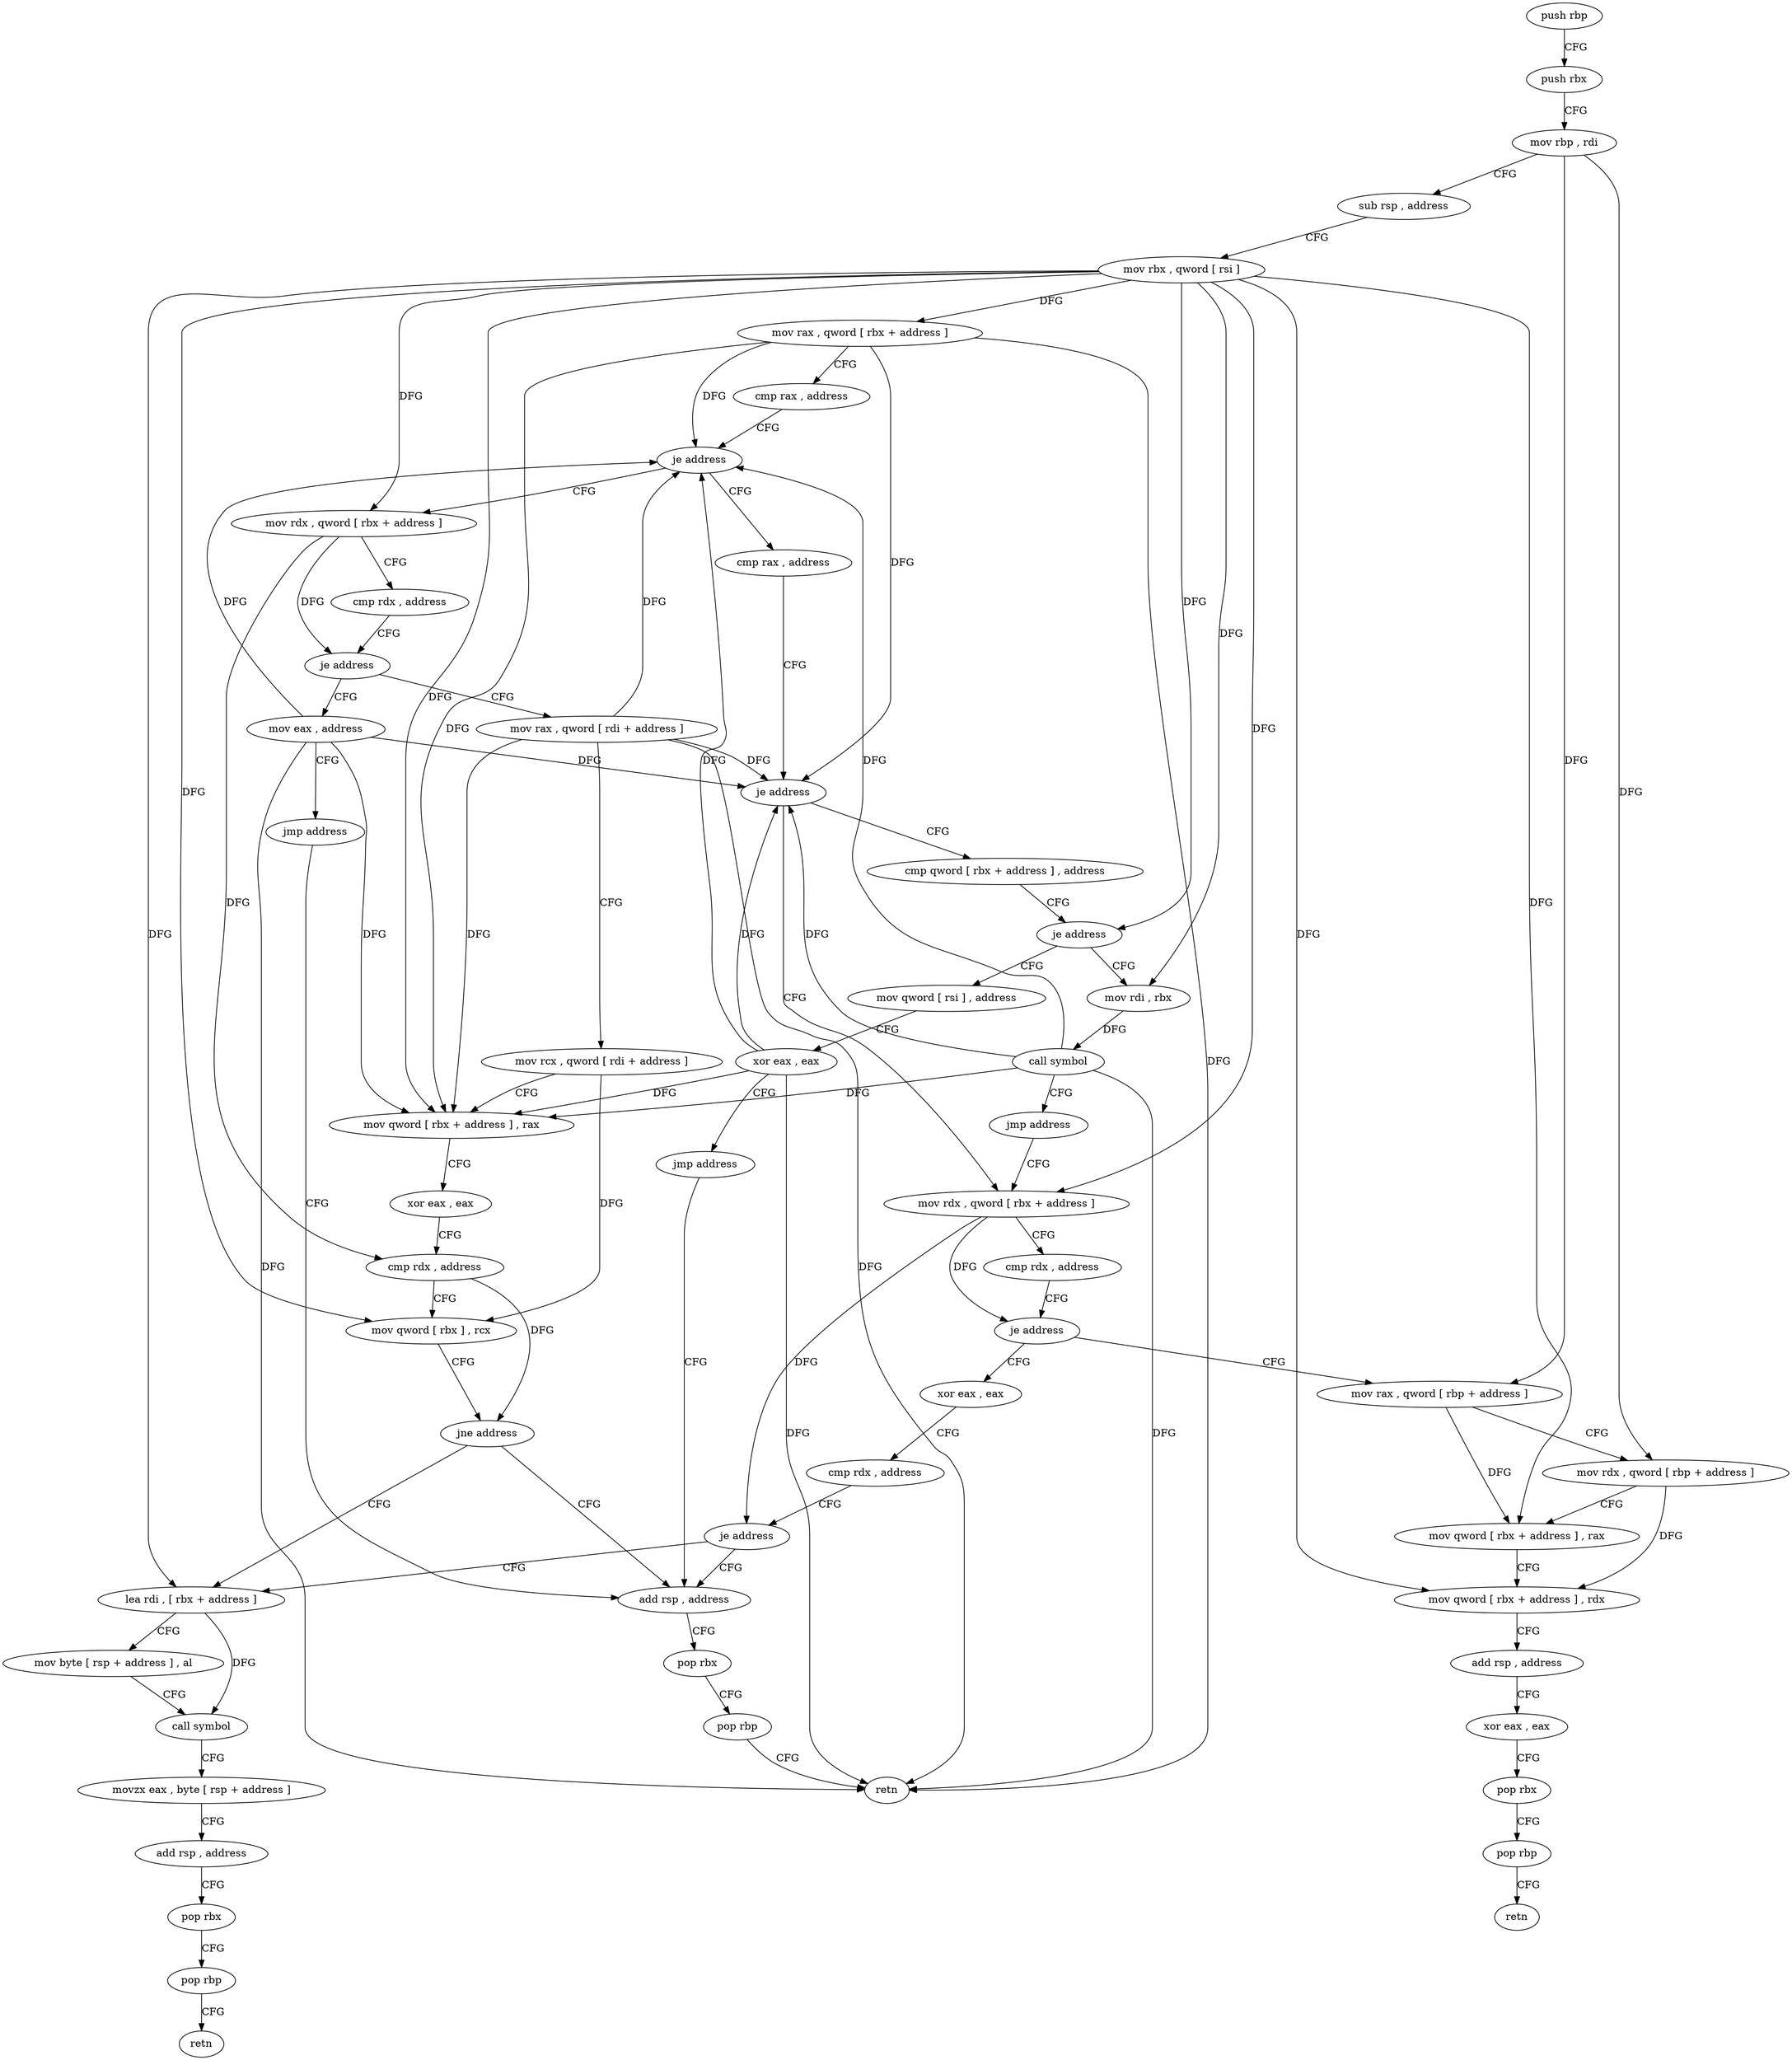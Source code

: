 digraph "func" {
"4290144" [label = "push rbp" ]
"4290145" [label = "push rbx" ]
"4290146" [label = "mov rbp , rdi" ]
"4290149" [label = "sub rsp , address" ]
"4290153" [label = "mov rbx , qword [ rsi ]" ]
"4290156" [label = "mov rax , qword [ rbx + address ]" ]
"4290160" [label = "cmp rax , address" ]
"4290166" [label = "je address" ]
"4290240" [label = "mov rdx , qword [ rbx + address ]" ]
"4290168" [label = "cmp rax , address" ]
"4290244" [label = "cmp rdx , address" ]
"4290251" [label = "je address" ]
"4290336" [label = "mov eax , address" ]
"4290253" [label = "mov rax , qword [ rdi + address ]" ]
"4290174" [label = "je address" ]
"4290208" [label = "cmp qword [ rbx + address ] , address" ]
"4290176" [label = "mov rdx , qword [ rbx + address ]" ]
"4290341" [label = "jmp address" ]
"4290200" [label = "add rsp , address" ]
"4290257" [label = "mov rcx , qword [ rdi + address ]" ]
"4290261" [label = "mov qword [ rbx + address ] , rax" ]
"4290265" [label = "xor eax , eax" ]
"4290267" [label = "cmp rdx , address" ]
"4290274" [label = "mov qword [ rbx ] , rcx" ]
"4290277" [label = "jne address" ]
"4290279" [label = "lea rdi , [ rbx + address ]" ]
"4290216" [label = "je address" ]
"4290352" [label = "mov qword [ rsi ] , address" ]
"4290222" [label = "mov rdi , rbx" ]
"4290180" [label = "cmp rdx , address" ]
"4290187" [label = "je address" ]
"4290304" [label = "mov rax , qword [ rbp + address ]" ]
"4290189" [label = "xor eax , eax" ]
"4290204" [label = "pop rbx" ]
"4290205" [label = "pop rbp" ]
"4290206" [label = "retn" ]
"4290283" [label = "mov byte [ rsp + address ] , al" ]
"4290287" [label = "call symbol" ]
"4290292" [label = "movzx eax , byte [ rsp + address ]" ]
"4290297" [label = "add rsp , address" ]
"4290301" [label = "pop rbx" ]
"4290302" [label = "pop rbp" ]
"4290303" [label = "retn" ]
"4290359" [label = "xor eax , eax" ]
"4290361" [label = "jmp address" ]
"4290225" [label = "call symbol" ]
"4290230" [label = "jmp address" ]
"4290308" [label = "mov rdx , qword [ rbp + address ]" ]
"4290312" [label = "mov qword [ rbx + address ] , rax" ]
"4290316" [label = "mov qword [ rbx + address ] , rdx" ]
"4290320" [label = "add rsp , address" ]
"4290324" [label = "xor eax , eax" ]
"4290326" [label = "pop rbx" ]
"4290327" [label = "pop rbp" ]
"4290328" [label = "retn" ]
"4290191" [label = "cmp rdx , address" ]
"4290198" [label = "je address" ]
"4290144" -> "4290145" [ label = "CFG" ]
"4290145" -> "4290146" [ label = "CFG" ]
"4290146" -> "4290149" [ label = "CFG" ]
"4290146" -> "4290304" [ label = "DFG" ]
"4290146" -> "4290308" [ label = "DFG" ]
"4290149" -> "4290153" [ label = "CFG" ]
"4290153" -> "4290156" [ label = "DFG" ]
"4290153" -> "4290240" [ label = "DFG" ]
"4290153" -> "4290261" [ label = "DFG" ]
"4290153" -> "4290274" [ label = "DFG" ]
"4290153" -> "4290216" [ label = "DFG" ]
"4290153" -> "4290176" [ label = "DFG" ]
"4290153" -> "4290279" [ label = "DFG" ]
"4290153" -> "4290222" [ label = "DFG" ]
"4290153" -> "4290312" [ label = "DFG" ]
"4290153" -> "4290316" [ label = "DFG" ]
"4290156" -> "4290160" [ label = "CFG" ]
"4290156" -> "4290166" [ label = "DFG" ]
"4290156" -> "4290174" [ label = "DFG" ]
"4290156" -> "4290261" [ label = "DFG" ]
"4290156" -> "4290206" [ label = "DFG" ]
"4290160" -> "4290166" [ label = "CFG" ]
"4290166" -> "4290240" [ label = "CFG" ]
"4290166" -> "4290168" [ label = "CFG" ]
"4290240" -> "4290244" [ label = "CFG" ]
"4290240" -> "4290251" [ label = "DFG" ]
"4290240" -> "4290267" [ label = "DFG" ]
"4290168" -> "4290174" [ label = "CFG" ]
"4290244" -> "4290251" [ label = "CFG" ]
"4290251" -> "4290336" [ label = "CFG" ]
"4290251" -> "4290253" [ label = "CFG" ]
"4290336" -> "4290341" [ label = "CFG" ]
"4290336" -> "4290166" [ label = "DFG" ]
"4290336" -> "4290174" [ label = "DFG" ]
"4290336" -> "4290261" [ label = "DFG" ]
"4290336" -> "4290206" [ label = "DFG" ]
"4290253" -> "4290257" [ label = "CFG" ]
"4290253" -> "4290166" [ label = "DFG" ]
"4290253" -> "4290174" [ label = "DFG" ]
"4290253" -> "4290261" [ label = "DFG" ]
"4290253" -> "4290206" [ label = "DFG" ]
"4290174" -> "4290208" [ label = "CFG" ]
"4290174" -> "4290176" [ label = "CFG" ]
"4290208" -> "4290216" [ label = "CFG" ]
"4290176" -> "4290180" [ label = "CFG" ]
"4290176" -> "4290187" [ label = "DFG" ]
"4290176" -> "4290198" [ label = "DFG" ]
"4290341" -> "4290200" [ label = "CFG" ]
"4290200" -> "4290204" [ label = "CFG" ]
"4290257" -> "4290261" [ label = "CFG" ]
"4290257" -> "4290274" [ label = "DFG" ]
"4290261" -> "4290265" [ label = "CFG" ]
"4290265" -> "4290267" [ label = "CFG" ]
"4290267" -> "4290274" [ label = "CFG" ]
"4290267" -> "4290277" [ label = "DFG" ]
"4290274" -> "4290277" [ label = "CFG" ]
"4290277" -> "4290200" [ label = "CFG" ]
"4290277" -> "4290279" [ label = "CFG" ]
"4290279" -> "4290283" [ label = "CFG" ]
"4290279" -> "4290287" [ label = "DFG" ]
"4290216" -> "4290352" [ label = "CFG" ]
"4290216" -> "4290222" [ label = "CFG" ]
"4290352" -> "4290359" [ label = "CFG" ]
"4290222" -> "4290225" [ label = "DFG" ]
"4290180" -> "4290187" [ label = "CFG" ]
"4290187" -> "4290304" [ label = "CFG" ]
"4290187" -> "4290189" [ label = "CFG" ]
"4290304" -> "4290308" [ label = "CFG" ]
"4290304" -> "4290312" [ label = "DFG" ]
"4290189" -> "4290191" [ label = "CFG" ]
"4290204" -> "4290205" [ label = "CFG" ]
"4290205" -> "4290206" [ label = "CFG" ]
"4290283" -> "4290287" [ label = "CFG" ]
"4290287" -> "4290292" [ label = "CFG" ]
"4290292" -> "4290297" [ label = "CFG" ]
"4290297" -> "4290301" [ label = "CFG" ]
"4290301" -> "4290302" [ label = "CFG" ]
"4290302" -> "4290303" [ label = "CFG" ]
"4290359" -> "4290361" [ label = "CFG" ]
"4290359" -> "4290166" [ label = "DFG" ]
"4290359" -> "4290174" [ label = "DFG" ]
"4290359" -> "4290261" [ label = "DFG" ]
"4290359" -> "4290206" [ label = "DFG" ]
"4290361" -> "4290200" [ label = "CFG" ]
"4290225" -> "4290230" [ label = "CFG" ]
"4290225" -> "4290166" [ label = "DFG" ]
"4290225" -> "4290174" [ label = "DFG" ]
"4290225" -> "4290261" [ label = "DFG" ]
"4290225" -> "4290206" [ label = "DFG" ]
"4290230" -> "4290176" [ label = "CFG" ]
"4290308" -> "4290312" [ label = "CFG" ]
"4290308" -> "4290316" [ label = "DFG" ]
"4290312" -> "4290316" [ label = "CFG" ]
"4290316" -> "4290320" [ label = "CFG" ]
"4290320" -> "4290324" [ label = "CFG" ]
"4290324" -> "4290326" [ label = "CFG" ]
"4290326" -> "4290327" [ label = "CFG" ]
"4290327" -> "4290328" [ label = "CFG" ]
"4290191" -> "4290198" [ label = "CFG" ]
"4290198" -> "4290279" [ label = "CFG" ]
"4290198" -> "4290200" [ label = "CFG" ]
}
